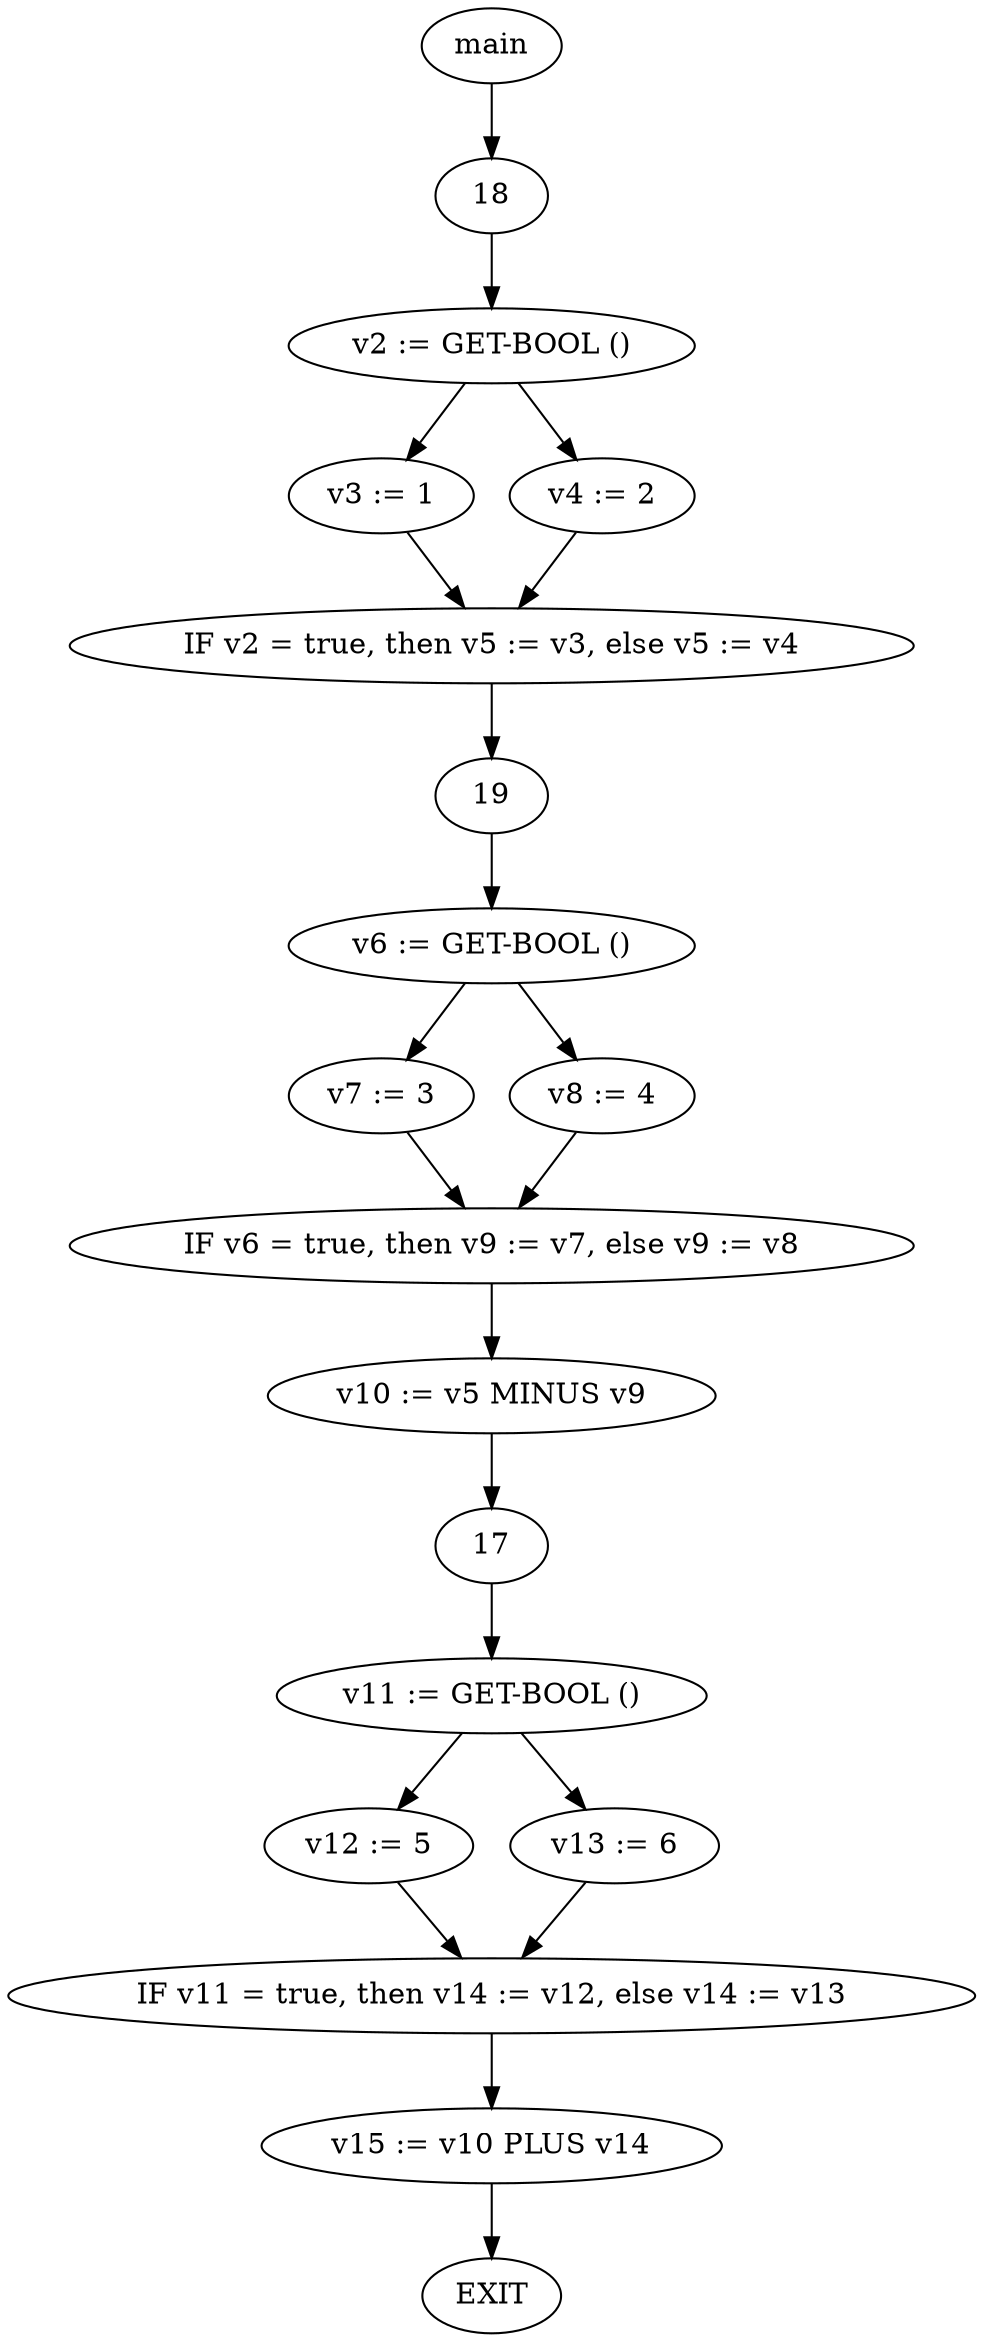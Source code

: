 digraph print {
1 [label="main"];
2 [label="v2 := GET-BOOL ()"];
3 [label="v3 := 1"];
4 [label="v4 := 2"];
5 [label="IF v2 = true, then v5 := v3, else v5 := v4"];
6 [label="v6 := GET-BOOL ()"];
7 [label="v7 := 3"];
8 [label="v8 := 4"];
9 [label="IF v6 = true, then v9 := v7, else v9 := v8"];
10 [label="v10 := v5 MINUS v9"];
11 [label="v11 := GET-BOOL ()"];
12 [label="v12 := 5"];
13 [label="v13 := 6"];
14 [label="IF v11 = true, then v14 := v12, else v14 := v13"];
15 [label="v15 := v10 PLUS v14"];
16 [label="EXIT"];
15->16
14->15
9->10
10->17
11->12
11->13
12->14
13->14
1->18
2->3
2->4
3->5
4->5
5->19
6->7
6->8
7->9
8->9
17->11
18->2
19->6
}
